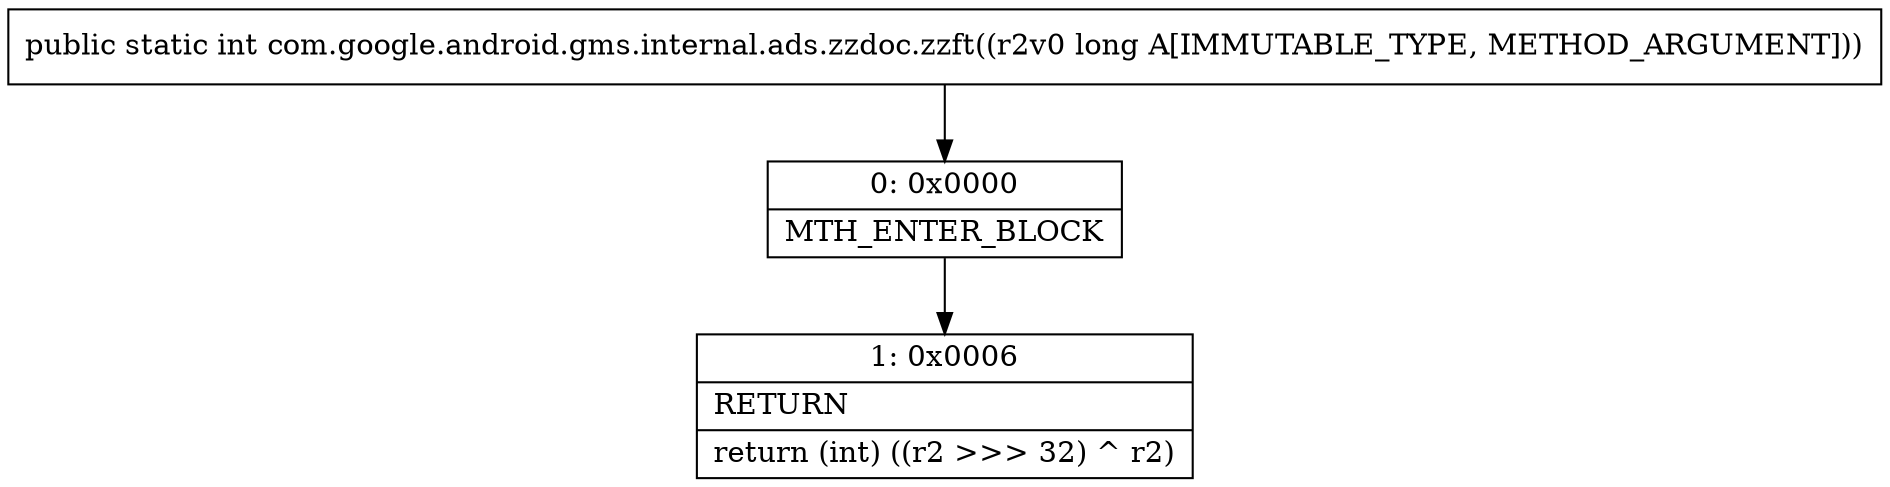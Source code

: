 digraph "CFG forcom.google.android.gms.internal.ads.zzdoc.zzft(J)I" {
Node_0 [shape=record,label="{0\:\ 0x0000|MTH_ENTER_BLOCK\l}"];
Node_1 [shape=record,label="{1\:\ 0x0006|RETURN\l|return (int) ((r2 \>\>\> 32) ^ r2)\l}"];
MethodNode[shape=record,label="{public static int com.google.android.gms.internal.ads.zzdoc.zzft((r2v0 long A[IMMUTABLE_TYPE, METHOD_ARGUMENT])) }"];
MethodNode -> Node_0;
Node_0 -> Node_1;
}

